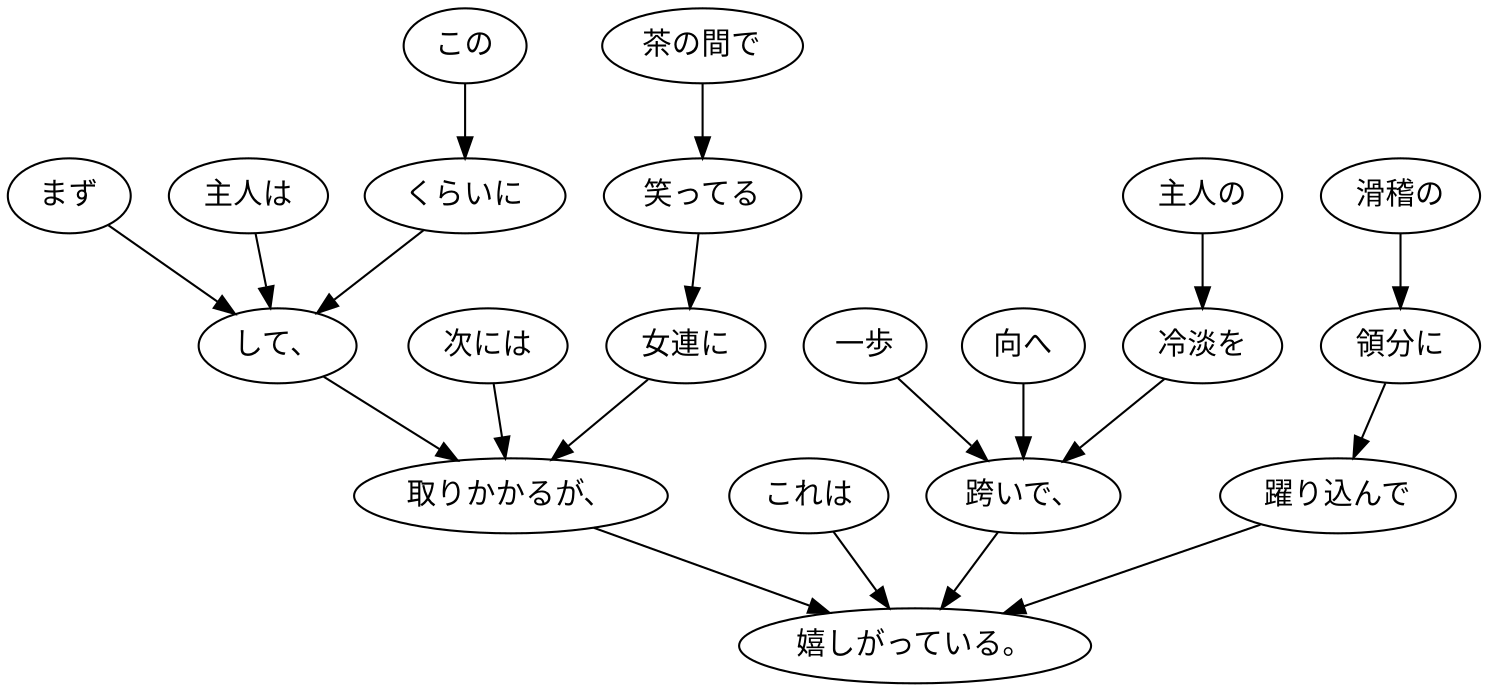 digraph graph7372 {
	node0 [label="主人は"];
	node1 [label="まず"];
	node2 [label="この"];
	node3 [label="くらいに"];
	node4 [label="して、"];
	node5 [label="次には"];
	node6 [label="茶の間で"];
	node7 [label="笑ってる"];
	node8 [label="女連に"];
	node9 [label="取りかかるが、"];
	node10 [label="これは"];
	node11 [label="主人の"];
	node12 [label="冷淡を"];
	node13 [label="一歩"];
	node14 [label="向へ"];
	node15 [label="跨いで、"];
	node16 [label="滑稽の"];
	node17 [label="領分に"];
	node18 [label="躍り込んで"];
	node19 [label="嬉しがっている。"];
	node0 -> node4;
	node1 -> node4;
	node2 -> node3;
	node3 -> node4;
	node4 -> node9;
	node5 -> node9;
	node6 -> node7;
	node7 -> node8;
	node8 -> node9;
	node9 -> node19;
	node10 -> node19;
	node11 -> node12;
	node12 -> node15;
	node13 -> node15;
	node14 -> node15;
	node15 -> node19;
	node16 -> node17;
	node17 -> node18;
	node18 -> node19;
}
